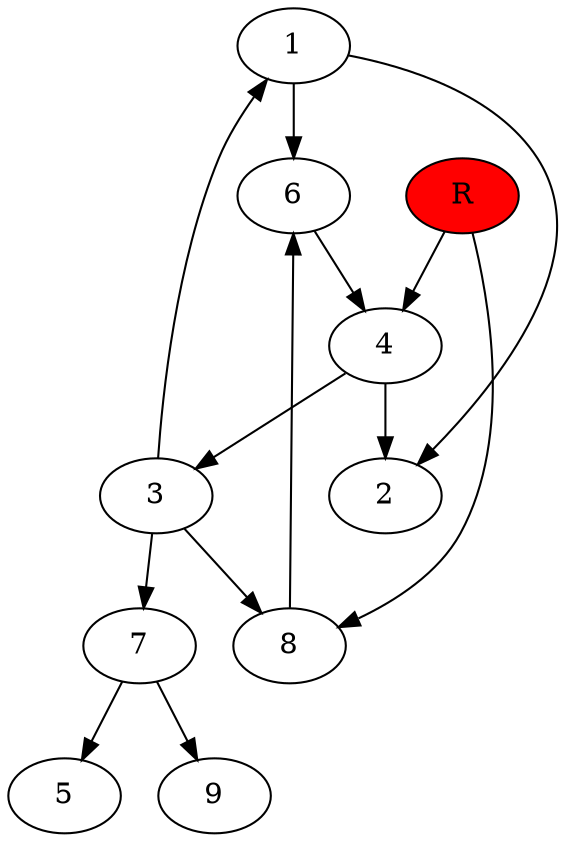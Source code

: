 digraph prb48520 {
	1
	2
	3
	4
	5
	6
	7
	8
	R [fillcolor="#ff0000" style=filled]
	1 -> 2
	1 -> 6
	3 -> 1
	3 -> 7
	3 -> 8
	4 -> 2
	4 -> 3
	6 -> 4
	7 -> 5
	7 -> 9
	8 -> 6
	R -> 4
	R -> 8
}
